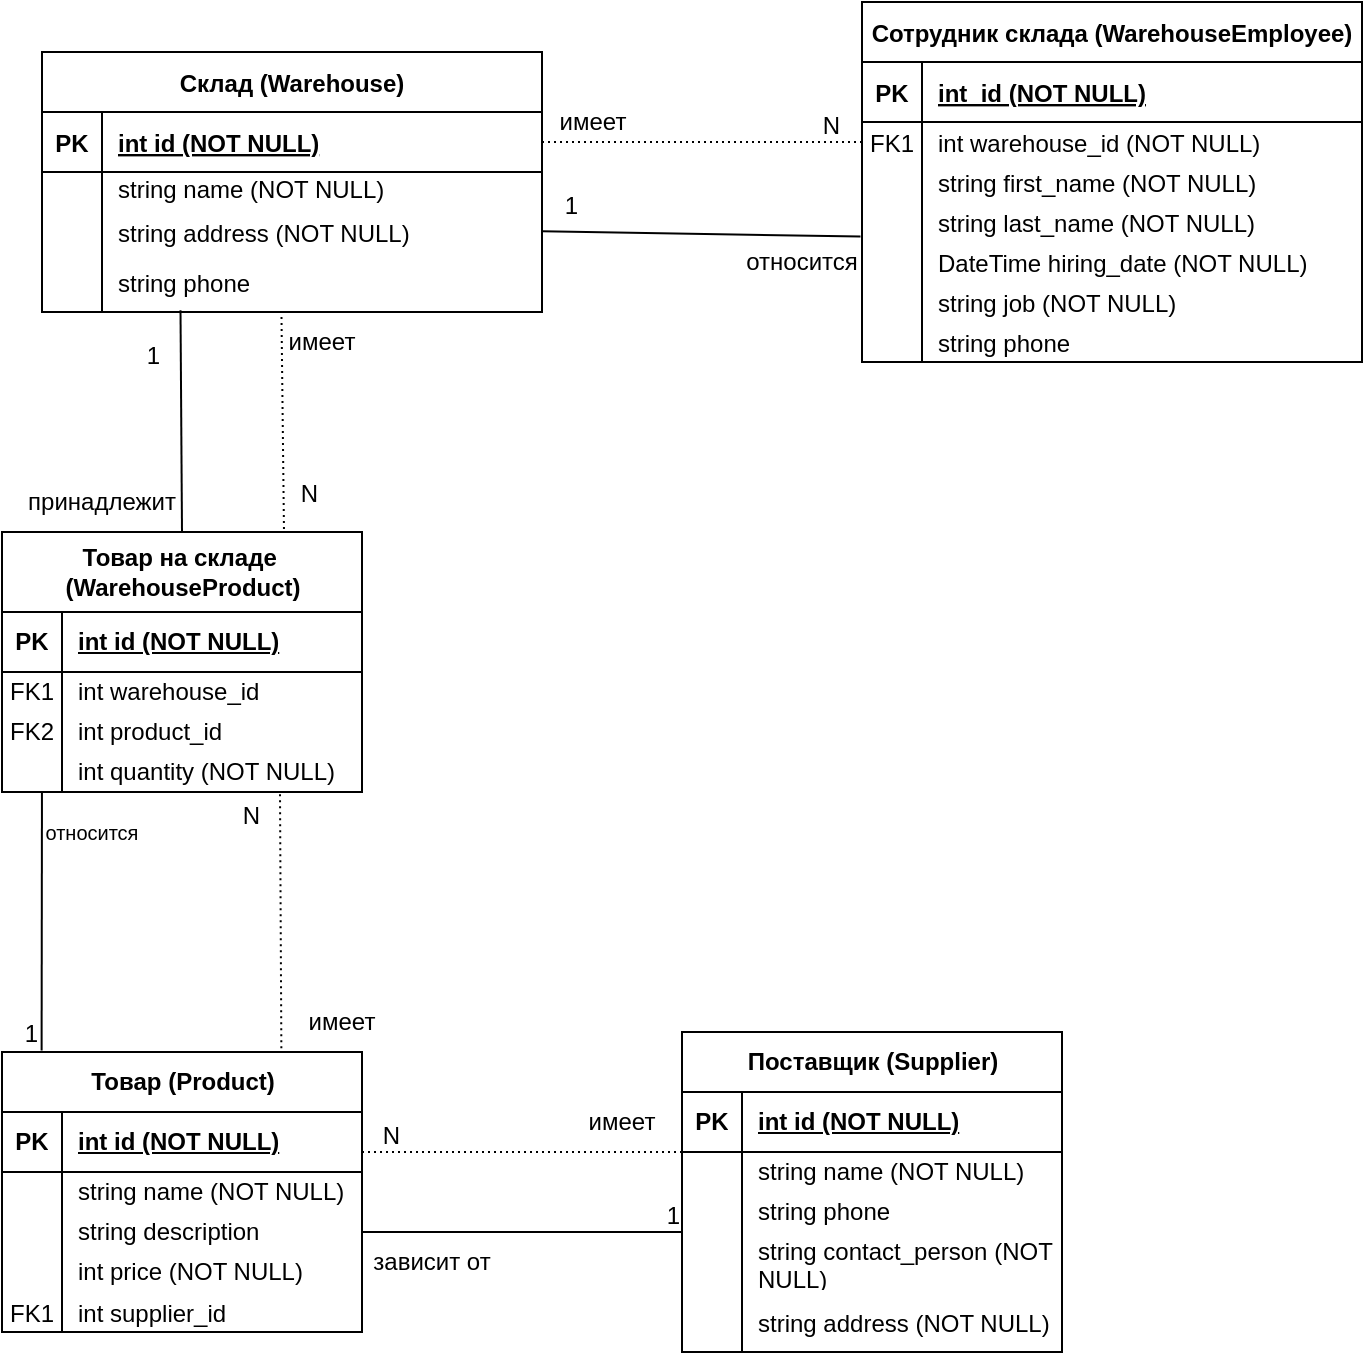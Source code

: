 <mxfile version="26.0.14">
  <diagram id="R2lEEEUBdFMjLlhIrx00" name="Page-1">
    <mxGraphModel dx="860" dy="371" grid="1" gridSize="10" guides="1" tooltips="1" connect="1" arrows="1" fold="1" page="1" pageScale="1" pageWidth="850" pageHeight="1100" math="0" shadow="0" extFonts="Permanent Marker^https://fonts.googleapis.com/css?family=Permanent+Marker">
      <root>
        <mxCell id="0" />
        <mxCell id="1" parent="0" />
        <mxCell id="C-vyLk0tnHw3VtMMgP7b-2" value="Сотрудник склада (WarehouseEmployee)" style="shape=table;startSize=30;container=1;collapsible=1;childLayout=tableLayout;fixedRows=1;rowLines=0;fontStyle=1;align=center;resizeLast=1;" parent="1" vertex="1">
          <mxGeometry x="450" y="65" width="250" height="180" as="geometry" />
        </mxCell>
        <mxCell id="C-vyLk0tnHw3VtMMgP7b-3" value="" style="shape=partialRectangle;collapsible=0;dropTarget=0;pointerEvents=0;fillColor=none;points=[[0,0.5],[1,0.5]];portConstraint=eastwest;top=0;left=0;right=0;bottom=1;" parent="C-vyLk0tnHw3VtMMgP7b-2" vertex="1">
          <mxGeometry y="30" width="250" height="30" as="geometry" />
        </mxCell>
        <mxCell id="C-vyLk0tnHw3VtMMgP7b-4" value="PK" style="shape=partialRectangle;overflow=hidden;connectable=0;fillColor=none;top=0;left=0;bottom=0;right=0;fontStyle=1;" parent="C-vyLk0tnHw3VtMMgP7b-3" vertex="1">
          <mxGeometry width="30" height="30" as="geometry">
            <mxRectangle width="30" height="30" as="alternateBounds" />
          </mxGeometry>
        </mxCell>
        <mxCell id="C-vyLk0tnHw3VtMMgP7b-5" value="int_id (NOT NULL)" style="shape=partialRectangle;overflow=hidden;connectable=0;fillColor=none;top=0;left=0;bottom=0;right=0;align=left;spacingLeft=6;fontStyle=5;" parent="C-vyLk0tnHw3VtMMgP7b-3" vertex="1">
          <mxGeometry x="30" width="220" height="30" as="geometry">
            <mxRectangle width="220" height="30" as="alternateBounds" />
          </mxGeometry>
        </mxCell>
        <mxCell id="C-vyLk0tnHw3VtMMgP7b-6" value="" style="shape=partialRectangle;collapsible=0;dropTarget=0;pointerEvents=0;fillColor=none;points=[[0,0.5],[1,0.5]];portConstraint=eastwest;top=0;left=0;right=0;bottom=0;" parent="C-vyLk0tnHw3VtMMgP7b-2" vertex="1">
          <mxGeometry y="60" width="250" height="20" as="geometry" />
        </mxCell>
        <mxCell id="C-vyLk0tnHw3VtMMgP7b-7" value="FK1" style="shape=partialRectangle;overflow=hidden;connectable=0;fillColor=none;top=0;left=0;bottom=0;right=0;" parent="C-vyLk0tnHw3VtMMgP7b-6" vertex="1">
          <mxGeometry width="30" height="20" as="geometry">
            <mxRectangle width="30" height="20" as="alternateBounds" />
          </mxGeometry>
        </mxCell>
        <mxCell id="C-vyLk0tnHw3VtMMgP7b-8" value="int warehouse_id (NOT NULL)" style="shape=partialRectangle;overflow=hidden;connectable=0;fillColor=none;top=0;left=0;bottom=0;right=0;align=left;spacingLeft=6;" parent="C-vyLk0tnHw3VtMMgP7b-6" vertex="1">
          <mxGeometry x="30" width="220" height="20" as="geometry">
            <mxRectangle width="220" height="20" as="alternateBounds" />
          </mxGeometry>
        </mxCell>
        <mxCell id="C-vyLk0tnHw3VtMMgP7b-9" value="" style="shape=partialRectangle;collapsible=0;dropTarget=0;pointerEvents=0;fillColor=none;points=[[0,0.5],[1,0.5]];portConstraint=eastwest;top=0;left=0;right=0;bottom=0;" parent="C-vyLk0tnHw3VtMMgP7b-2" vertex="1">
          <mxGeometry y="80" width="250" height="20" as="geometry" />
        </mxCell>
        <mxCell id="C-vyLk0tnHw3VtMMgP7b-10" value="" style="shape=partialRectangle;overflow=hidden;connectable=0;fillColor=none;top=0;left=0;bottom=0;right=0;" parent="C-vyLk0tnHw3VtMMgP7b-9" vertex="1">
          <mxGeometry width="30" height="20" as="geometry">
            <mxRectangle width="30" height="20" as="alternateBounds" />
          </mxGeometry>
        </mxCell>
        <mxCell id="C-vyLk0tnHw3VtMMgP7b-11" value="string first_name (NOT NULL)" style="shape=partialRectangle;overflow=hidden;connectable=0;fillColor=none;top=0;left=0;bottom=0;right=0;align=left;spacingLeft=6;" parent="C-vyLk0tnHw3VtMMgP7b-9" vertex="1">
          <mxGeometry x="30" width="220" height="20" as="geometry">
            <mxRectangle width="220" height="20" as="alternateBounds" />
          </mxGeometry>
        </mxCell>
        <mxCell id="84sl0Wat3IggCfJJUiUC-24" value="" style="shape=tableRow;horizontal=0;startSize=0;swimlaneHead=0;swimlaneBody=0;fillColor=none;collapsible=0;dropTarget=0;points=[[0,0.5],[1,0.5]];portConstraint=eastwest;top=0;left=0;right=0;bottom=0;" parent="C-vyLk0tnHw3VtMMgP7b-2" vertex="1">
          <mxGeometry y="100" width="250" height="20" as="geometry" />
        </mxCell>
        <mxCell id="84sl0Wat3IggCfJJUiUC-25" value="" style="shape=partialRectangle;connectable=0;fillColor=none;top=0;left=0;bottom=0;right=0;editable=1;overflow=hidden;" parent="84sl0Wat3IggCfJJUiUC-24" vertex="1">
          <mxGeometry width="30" height="20" as="geometry">
            <mxRectangle width="30" height="20" as="alternateBounds" />
          </mxGeometry>
        </mxCell>
        <mxCell id="84sl0Wat3IggCfJJUiUC-26" value="string last_name (NOT NULL)" style="shape=partialRectangle;connectable=0;fillColor=none;top=0;left=0;bottom=0;right=0;align=left;spacingLeft=6;overflow=hidden;" parent="84sl0Wat3IggCfJJUiUC-24" vertex="1">
          <mxGeometry x="30" width="220" height="20" as="geometry">
            <mxRectangle width="220" height="20" as="alternateBounds" />
          </mxGeometry>
        </mxCell>
        <mxCell id="84sl0Wat3IggCfJJUiUC-30" value="" style="shape=tableRow;horizontal=0;startSize=0;swimlaneHead=0;swimlaneBody=0;fillColor=none;collapsible=0;dropTarget=0;points=[[0,0.5],[1,0.5]];portConstraint=eastwest;top=0;left=0;right=0;bottom=0;" parent="C-vyLk0tnHw3VtMMgP7b-2" vertex="1">
          <mxGeometry y="120" width="250" height="20" as="geometry" />
        </mxCell>
        <mxCell id="84sl0Wat3IggCfJJUiUC-31" value="" style="shape=partialRectangle;connectable=0;fillColor=none;top=0;left=0;bottom=0;right=0;editable=1;overflow=hidden;" parent="84sl0Wat3IggCfJJUiUC-30" vertex="1">
          <mxGeometry width="30" height="20" as="geometry">
            <mxRectangle width="30" height="20" as="alternateBounds" />
          </mxGeometry>
        </mxCell>
        <mxCell id="84sl0Wat3IggCfJJUiUC-32" value="DateTime hiring_date (NOT NULL)" style="shape=partialRectangle;connectable=0;fillColor=none;top=0;left=0;bottom=0;right=0;align=left;spacingLeft=6;overflow=hidden;" parent="84sl0Wat3IggCfJJUiUC-30" vertex="1">
          <mxGeometry x="30" width="220" height="20" as="geometry">
            <mxRectangle width="220" height="20" as="alternateBounds" />
          </mxGeometry>
        </mxCell>
        <mxCell id="84sl0Wat3IggCfJJUiUC-34" value="" style="shape=tableRow;horizontal=0;startSize=0;swimlaneHead=0;swimlaneBody=0;fillColor=none;collapsible=0;dropTarget=0;points=[[0,0.5],[1,0.5]];portConstraint=eastwest;top=0;left=0;right=0;bottom=0;" parent="C-vyLk0tnHw3VtMMgP7b-2" vertex="1">
          <mxGeometry y="140" width="250" height="20" as="geometry" />
        </mxCell>
        <mxCell id="84sl0Wat3IggCfJJUiUC-35" value="" style="shape=partialRectangle;connectable=0;fillColor=none;top=0;left=0;bottom=0;right=0;editable=1;overflow=hidden;" parent="84sl0Wat3IggCfJJUiUC-34" vertex="1">
          <mxGeometry width="30" height="20" as="geometry">
            <mxRectangle width="30" height="20" as="alternateBounds" />
          </mxGeometry>
        </mxCell>
        <mxCell id="84sl0Wat3IggCfJJUiUC-36" value="string job (NOT NULL)" style="shape=partialRectangle;connectable=0;fillColor=none;top=0;left=0;bottom=0;right=0;align=left;spacingLeft=6;overflow=hidden;" parent="84sl0Wat3IggCfJJUiUC-34" vertex="1">
          <mxGeometry x="30" width="220" height="20" as="geometry">
            <mxRectangle width="220" height="20" as="alternateBounds" />
          </mxGeometry>
        </mxCell>
        <mxCell id="84sl0Wat3IggCfJJUiUC-38" value="" style="shape=tableRow;horizontal=0;startSize=0;swimlaneHead=0;swimlaneBody=0;fillColor=none;collapsible=0;dropTarget=0;points=[[0,0.5],[1,0.5]];portConstraint=eastwest;top=0;left=0;right=0;bottom=0;" parent="C-vyLk0tnHw3VtMMgP7b-2" vertex="1">
          <mxGeometry y="160" width="250" height="20" as="geometry" />
        </mxCell>
        <mxCell id="84sl0Wat3IggCfJJUiUC-39" value="" style="shape=partialRectangle;connectable=0;fillColor=none;top=0;left=0;bottom=0;right=0;editable=1;overflow=hidden;" parent="84sl0Wat3IggCfJJUiUC-38" vertex="1">
          <mxGeometry width="30" height="20" as="geometry">
            <mxRectangle width="30" height="20" as="alternateBounds" />
          </mxGeometry>
        </mxCell>
        <mxCell id="84sl0Wat3IggCfJJUiUC-40" value="string phone" style="shape=partialRectangle;connectable=0;fillColor=none;top=0;left=0;bottom=0;right=0;align=left;spacingLeft=6;overflow=hidden;" parent="84sl0Wat3IggCfJJUiUC-38" vertex="1">
          <mxGeometry x="30" width="220" height="20" as="geometry">
            <mxRectangle width="220" height="20" as="alternateBounds" />
          </mxGeometry>
        </mxCell>
        <mxCell id="C-vyLk0tnHw3VtMMgP7b-23" value="Склад (Warehouse)" style="shape=table;startSize=30;container=1;collapsible=1;childLayout=tableLayout;fixedRows=1;rowLines=0;fontStyle=1;align=center;resizeLast=1;" parent="1" vertex="1">
          <mxGeometry x="40" y="90" width="250" height="130" as="geometry" />
        </mxCell>
        <mxCell id="C-vyLk0tnHw3VtMMgP7b-24" value="" style="shape=partialRectangle;collapsible=0;dropTarget=0;pointerEvents=0;fillColor=none;points=[[0,0.5],[1,0.5]];portConstraint=eastwest;top=0;left=0;right=0;bottom=1;" parent="C-vyLk0tnHw3VtMMgP7b-23" vertex="1">
          <mxGeometry y="30" width="250" height="30" as="geometry" />
        </mxCell>
        <mxCell id="C-vyLk0tnHw3VtMMgP7b-25" value="PK" style="shape=partialRectangle;overflow=hidden;connectable=0;fillColor=none;top=0;left=0;bottom=0;right=0;fontStyle=1;" parent="C-vyLk0tnHw3VtMMgP7b-24" vertex="1">
          <mxGeometry width="30" height="30" as="geometry">
            <mxRectangle width="30" height="30" as="alternateBounds" />
          </mxGeometry>
        </mxCell>
        <mxCell id="C-vyLk0tnHw3VtMMgP7b-26" value="int id (NOT NULL)" style="shape=partialRectangle;overflow=hidden;connectable=0;fillColor=none;top=0;left=0;bottom=0;right=0;align=left;spacingLeft=6;fontStyle=5;" parent="C-vyLk0tnHw3VtMMgP7b-24" vertex="1">
          <mxGeometry x="30" width="220" height="30" as="geometry">
            <mxRectangle width="220" height="30" as="alternateBounds" />
          </mxGeometry>
        </mxCell>
        <mxCell id="C-vyLk0tnHw3VtMMgP7b-27" value="" style="shape=partialRectangle;collapsible=0;dropTarget=0;pointerEvents=0;fillColor=none;points=[[0,0.5],[1,0.5]];portConstraint=eastwest;top=0;left=0;right=0;bottom=0;" parent="C-vyLk0tnHw3VtMMgP7b-23" vertex="1">
          <mxGeometry y="60" width="250" height="20" as="geometry" />
        </mxCell>
        <mxCell id="C-vyLk0tnHw3VtMMgP7b-28" value="" style="shape=partialRectangle;overflow=hidden;connectable=0;fillColor=none;top=0;left=0;bottom=0;right=0;" parent="C-vyLk0tnHw3VtMMgP7b-27" vertex="1">
          <mxGeometry width="30" height="20" as="geometry">
            <mxRectangle width="30" height="20" as="alternateBounds" />
          </mxGeometry>
        </mxCell>
        <mxCell id="C-vyLk0tnHw3VtMMgP7b-29" value="string name (NOT NULL)&#xa;" style="shape=partialRectangle;overflow=hidden;connectable=0;fillColor=none;top=0;left=0;bottom=0;right=0;align=left;spacingLeft=6;" parent="C-vyLk0tnHw3VtMMgP7b-27" vertex="1">
          <mxGeometry x="30" width="220" height="20" as="geometry">
            <mxRectangle width="220" height="20" as="alternateBounds" />
          </mxGeometry>
        </mxCell>
        <mxCell id="84sl0Wat3IggCfJJUiUC-15" value="" style="shape=tableRow;horizontal=0;startSize=0;swimlaneHead=0;swimlaneBody=0;fillColor=none;collapsible=0;dropTarget=0;points=[[0,0.5],[1,0.5]];portConstraint=eastwest;top=0;left=0;right=0;bottom=0;" parent="C-vyLk0tnHw3VtMMgP7b-23" vertex="1">
          <mxGeometry y="80" width="250" height="20" as="geometry" />
        </mxCell>
        <mxCell id="84sl0Wat3IggCfJJUiUC-16" value="" style="shape=partialRectangle;connectable=0;fillColor=none;top=0;left=0;bottom=0;right=0;editable=1;overflow=hidden;" parent="84sl0Wat3IggCfJJUiUC-15" vertex="1">
          <mxGeometry width="30" height="20" as="geometry">
            <mxRectangle width="30" height="20" as="alternateBounds" />
          </mxGeometry>
        </mxCell>
        <mxCell id="84sl0Wat3IggCfJJUiUC-17" value="string address (NOT NULL)" style="shape=partialRectangle;connectable=0;fillColor=none;top=0;left=0;bottom=0;right=0;align=left;spacingLeft=6;overflow=hidden;" parent="84sl0Wat3IggCfJJUiUC-15" vertex="1">
          <mxGeometry x="30" width="220" height="20" as="geometry">
            <mxRectangle width="220" height="20" as="alternateBounds" />
          </mxGeometry>
        </mxCell>
        <mxCell id="84sl0Wat3IggCfJJUiUC-19" value="" style="shape=tableRow;horizontal=0;startSize=0;swimlaneHead=0;swimlaneBody=0;fillColor=none;collapsible=0;dropTarget=0;points=[[0,0.5],[1,0.5]];portConstraint=eastwest;top=0;left=0;right=0;bottom=0;" parent="C-vyLk0tnHw3VtMMgP7b-23" vertex="1">
          <mxGeometry y="100" width="250" height="30" as="geometry" />
        </mxCell>
        <mxCell id="84sl0Wat3IggCfJJUiUC-20" value="" style="shape=partialRectangle;connectable=0;fillColor=none;top=0;left=0;bottom=0;right=0;editable=1;overflow=hidden;" parent="84sl0Wat3IggCfJJUiUC-19" vertex="1">
          <mxGeometry width="30" height="30" as="geometry">
            <mxRectangle width="30" height="30" as="alternateBounds" />
          </mxGeometry>
        </mxCell>
        <mxCell id="84sl0Wat3IggCfJJUiUC-21" value="string phone" style="shape=partialRectangle;connectable=0;fillColor=none;top=0;left=0;bottom=0;right=0;align=left;spacingLeft=6;overflow=hidden;" parent="84sl0Wat3IggCfJJUiUC-19" vertex="1">
          <mxGeometry x="30" width="220" height="30" as="geometry">
            <mxRectangle width="220" height="30" as="alternateBounds" />
          </mxGeometry>
        </mxCell>
        <mxCell id="84sl0Wat3IggCfJJUiUC-41" value="" style="endArrow=none;html=1;rounded=0;dashed=1;dashPattern=1 2;entryX=0;entryY=0.5;entryDx=0;entryDy=0;exitX=1;exitY=0.5;exitDx=0;exitDy=0;" parent="1" source="C-vyLk0tnHw3VtMMgP7b-24" target="C-vyLk0tnHw3VtMMgP7b-6" edge="1">
          <mxGeometry relative="1" as="geometry">
            <mxPoint x="370" y="200" as="sourcePoint" />
            <mxPoint x="530" y="200" as="targetPoint" />
          </mxGeometry>
        </mxCell>
        <mxCell id="84sl0Wat3IggCfJJUiUC-42" value="N" style="resizable=0;html=1;whiteSpace=wrap;align=right;verticalAlign=bottom;" parent="84sl0Wat3IggCfJJUiUC-41" connectable="0" vertex="1">
          <mxGeometry x="1" relative="1" as="geometry">
            <mxPoint x="-10" as="offset" />
          </mxGeometry>
        </mxCell>
        <mxCell id="84sl0Wat3IggCfJJUiUC-43" value="имеет" style="text;html=1;align=center;verticalAlign=middle;resizable=0;points=[];autosize=1;strokeColor=none;fillColor=none;" parent="1" vertex="1">
          <mxGeometry x="285" y="110" width="60" height="30" as="geometry" />
        </mxCell>
        <mxCell id="84sl0Wat3IggCfJJUiUC-44" value="" style="endArrow=none;html=1;rounded=0;entryX=-0.003;entryY=0.865;entryDx=0;entryDy=0;entryPerimeter=0;" parent="1" target="84sl0Wat3IggCfJJUiUC-24" edge="1">
          <mxGeometry relative="1" as="geometry">
            <mxPoint x="290" y="179.62" as="sourcePoint" />
            <mxPoint x="450" y="179.62" as="targetPoint" />
          </mxGeometry>
        </mxCell>
        <mxCell id="84sl0Wat3IggCfJJUiUC-45" value="1" style="resizable=0;html=1;whiteSpace=wrap;align=right;verticalAlign=bottom;" parent="84sl0Wat3IggCfJJUiUC-44" connectable="0" vertex="1">
          <mxGeometry x="1" relative="1" as="geometry">
            <mxPoint x="-140" y="-7" as="offset" />
          </mxGeometry>
        </mxCell>
        <mxCell id="84sl0Wat3IggCfJJUiUC-50" value="относится" style="text;html=1;align=center;verticalAlign=middle;whiteSpace=wrap;rounded=0;" parent="1" vertex="1">
          <mxGeometry x="390" y="180" width="60" height="30" as="geometry" />
        </mxCell>
        <mxCell id="84sl0Wat3IggCfJJUiUC-51" value="Товар на складе&amp;nbsp;&lt;div&gt;(WarehouseProduct)&lt;/div&gt;" style="shape=table;startSize=40;container=1;collapsible=1;childLayout=tableLayout;fixedRows=1;rowLines=0;fontStyle=1;align=center;resizeLast=1;html=1;" parent="1" vertex="1">
          <mxGeometry x="20" y="330" width="180" height="130" as="geometry" />
        </mxCell>
        <mxCell id="84sl0Wat3IggCfJJUiUC-52" value="" style="shape=tableRow;horizontal=0;startSize=0;swimlaneHead=0;swimlaneBody=0;fillColor=none;collapsible=0;dropTarget=0;points=[[0,0.5],[1,0.5]];portConstraint=eastwest;top=0;left=0;right=0;bottom=1;" parent="84sl0Wat3IggCfJJUiUC-51" vertex="1">
          <mxGeometry y="40" width="180" height="30" as="geometry" />
        </mxCell>
        <mxCell id="84sl0Wat3IggCfJJUiUC-53" value="PK" style="shape=partialRectangle;connectable=0;fillColor=none;top=0;left=0;bottom=0;right=0;fontStyle=1;overflow=hidden;whiteSpace=wrap;html=1;" parent="84sl0Wat3IggCfJJUiUC-52" vertex="1">
          <mxGeometry width="30" height="30" as="geometry">
            <mxRectangle width="30" height="30" as="alternateBounds" />
          </mxGeometry>
        </mxCell>
        <mxCell id="84sl0Wat3IggCfJJUiUC-54" value="int id (NOT NULL)" style="shape=partialRectangle;connectable=0;fillColor=none;top=0;left=0;bottom=0;right=0;align=left;spacingLeft=6;fontStyle=5;overflow=hidden;whiteSpace=wrap;html=1;" parent="84sl0Wat3IggCfJJUiUC-52" vertex="1">
          <mxGeometry x="30" width="150" height="30" as="geometry">
            <mxRectangle width="150" height="30" as="alternateBounds" />
          </mxGeometry>
        </mxCell>
        <mxCell id="84sl0Wat3IggCfJJUiUC-55" value="" style="shape=tableRow;horizontal=0;startSize=0;swimlaneHead=0;swimlaneBody=0;fillColor=none;collapsible=0;dropTarget=0;points=[[0,0.5],[1,0.5]];portConstraint=eastwest;top=0;left=0;right=0;bottom=0;" parent="84sl0Wat3IggCfJJUiUC-51" vertex="1">
          <mxGeometry y="70" width="180" height="20" as="geometry" />
        </mxCell>
        <mxCell id="84sl0Wat3IggCfJJUiUC-56" value="FK1" style="shape=partialRectangle;connectable=0;fillColor=none;top=0;left=0;bottom=0;right=0;editable=1;overflow=hidden;whiteSpace=wrap;html=1;" parent="84sl0Wat3IggCfJJUiUC-55" vertex="1">
          <mxGeometry width="30" height="20" as="geometry">
            <mxRectangle width="30" height="20" as="alternateBounds" />
          </mxGeometry>
        </mxCell>
        <mxCell id="84sl0Wat3IggCfJJUiUC-57" value="int warehouse_id" style="shape=partialRectangle;connectable=0;fillColor=none;top=0;left=0;bottom=0;right=0;align=left;spacingLeft=6;overflow=hidden;whiteSpace=wrap;html=1;" parent="84sl0Wat3IggCfJJUiUC-55" vertex="1">
          <mxGeometry x="30" width="150" height="20" as="geometry">
            <mxRectangle width="150" height="20" as="alternateBounds" />
          </mxGeometry>
        </mxCell>
        <mxCell id="84sl0Wat3IggCfJJUiUC-58" value="" style="shape=tableRow;horizontal=0;startSize=0;swimlaneHead=0;swimlaneBody=0;fillColor=none;collapsible=0;dropTarget=0;points=[[0,0.5],[1,0.5]];portConstraint=eastwest;top=0;left=0;right=0;bottom=0;" parent="84sl0Wat3IggCfJJUiUC-51" vertex="1">
          <mxGeometry y="90" width="180" height="20" as="geometry" />
        </mxCell>
        <mxCell id="84sl0Wat3IggCfJJUiUC-59" value="FK2" style="shape=partialRectangle;connectable=0;fillColor=none;top=0;left=0;bottom=0;right=0;editable=1;overflow=hidden;whiteSpace=wrap;html=1;" parent="84sl0Wat3IggCfJJUiUC-58" vertex="1">
          <mxGeometry width="30" height="20" as="geometry">
            <mxRectangle width="30" height="20" as="alternateBounds" />
          </mxGeometry>
        </mxCell>
        <mxCell id="84sl0Wat3IggCfJJUiUC-60" value="int product_id" style="shape=partialRectangle;connectable=0;fillColor=none;top=0;left=0;bottom=0;right=0;align=left;spacingLeft=6;overflow=hidden;whiteSpace=wrap;html=1;" parent="84sl0Wat3IggCfJJUiUC-58" vertex="1">
          <mxGeometry x="30" width="150" height="20" as="geometry">
            <mxRectangle width="150" height="20" as="alternateBounds" />
          </mxGeometry>
        </mxCell>
        <mxCell id="84sl0Wat3IggCfJJUiUC-61" value="" style="shape=tableRow;horizontal=0;startSize=0;swimlaneHead=0;swimlaneBody=0;fillColor=none;collapsible=0;dropTarget=0;points=[[0,0.5],[1,0.5]];portConstraint=eastwest;top=0;left=0;right=0;bottom=0;" parent="84sl0Wat3IggCfJJUiUC-51" vertex="1">
          <mxGeometry y="110" width="180" height="20" as="geometry" />
        </mxCell>
        <mxCell id="84sl0Wat3IggCfJJUiUC-62" value="" style="shape=partialRectangle;connectable=0;fillColor=none;top=0;left=0;bottom=0;right=0;editable=1;overflow=hidden;whiteSpace=wrap;html=1;" parent="84sl0Wat3IggCfJJUiUC-61" vertex="1">
          <mxGeometry width="30" height="20" as="geometry">
            <mxRectangle width="30" height="20" as="alternateBounds" />
          </mxGeometry>
        </mxCell>
        <mxCell id="84sl0Wat3IggCfJJUiUC-63" value="int quantity (NOT NULL)" style="shape=partialRectangle;connectable=0;fillColor=none;top=0;left=0;bottom=0;right=0;align=left;spacingLeft=6;overflow=hidden;whiteSpace=wrap;html=1;" parent="84sl0Wat3IggCfJJUiUC-61" vertex="1">
          <mxGeometry x="30" width="150" height="20" as="geometry">
            <mxRectangle width="150" height="20" as="alternateBounds" />
          </mxGeometry>
        </mxCell>
        <mxCell id="84sl0Wat3IggCfJJUiUC-64" value="" style="endArrow=none;html=1;rounded=0;dashed=1;dashPattern=1 2;exitX=0.479;exitY=1.083;exitDx=0;exitDy=0;exitPerimeter=0;" parent="1" source="84sl0Wat3IggCfJJUiUC-19" edge="1">
          <mxGeometry relative="1" as="geometry">
            <mxPoint x="120" y="280" as="sourcePoint" />
            <mxPoint x="161" y="330" as="targetPoint" />
          </mxGeometry>
        </mxCell>
        <mxCell id="84sl0Wat3IggCfJJUiUC-65" value="N" style="resizable=0;html=1;whiteSpace=wrap;align=right;verticalAlign=bottom;" parent="84sl0Wat3IggCfJJUiUC-64" connectable="0" vertex="1">
          <mxGeometry x="1" relative="1" as="geometry">
            <mxPoint x="19" y="-10" as="offset" />
          </mxGeometry>
        </mxCell>
        <mxCell id="84sl0Wat3IggCfJJUiUC-66" value="имеет" style="text;html=1;align=center;verticalAlign=middle;whiteSpace=wrap;rounded=0;" parent="1" vertex="1">
          <mxGeometry x="150" y="220" width="60" height="30" as="geometry" />
        </mxCell>
        <mxCell id="84sl0Wat3IggCfJJUiUC-67" value="" style="endArrow=none;html=1;rounded=0;exitX=0.5;exitY=0;exitDx=0;exitDy=0;entryX=0.277;entryY=0.971;entryDx=0;entryDy=0;entryPerimeter=0;" parent="1" source="84sl0Wat3IggCfJJUiUC-51" target="84sl0Wat3IggCfJJUiUC-19" edge="1">
          <mxGeometry relative="1" as="geometry">
            <mxPoint x="50" y="290" as="sourcePoint" />
            <mxPoint x="150" y="260" as="targetPoint" />
          </mxGeometry>
        </mxCell>
        <mxCell id="84sl0Wat3IggCfJJUiUC-68" value="1" style="resizable=0;html=1;whiteSpace=wrap;align=right;verticalAlign=bottom;" parent="84sl0Wat3IggCfJJUiUC-67" connectable="0" vertex="1">
          <mxGeometry x="1" relative="1" as="geometry">
            <mxPoint x="-9" y="31" as="offset" />
          </mxGeometry>
        </mxCell>
        <mxCell id="84sl0Wat3IggCfJJUiUC-69" value="принадлежит" style="text;html=1;align=center;verticalAlign=middle;whiteSpace=wrap;rounded=0;" parent="1" vertex="1">
          <mxGeometry x="40" y="300" width="60" height="30" as="geometry" />
        </mxCell>
        <mxCell id="84sl0Wat3IggCfJJUiUC-70" value="Товар (Product)" style="shape=table;startSize=30;container=1;collapsible=1;childLayout=tableLayout;fixedRows=1;rowLines=0;fontStyle=1;align=center;resizeLast=1;html=1;" parent="1" vertex="1">
          <mxGeometry x="20" y="590" width="180" height="140" as="geometry" />
        </mxCell>
        <mxCell id="84sl0Wat3IggCfJJUiUC-71" value="" style="shape=tableRow;horizontal=0;startSize=0;swimlaneHead=0;swimlaneBody=0;fillColor=none;collapsible=0;dropTarget=0;points=[[0,0.5],[1,0.5]];portConstraint=eastwest;top=0;left=0;right=0;bottom=1;" parent="84sl0Wat3IggCfJJUiUC-70" vertex="1">
          <mxGeometry y="30" width="180" height="30" as="geometry" />
        </mxCell>
        <mxCell id="84sl0Wat3IggCfJJUiUC-72" value="PK" style="shape=partialRectangle;connectable=0;fillColor=none;top=0;left=0;bottom=0;right=0;fontStyle=1;overflow=hidden;whiteSpace=wrap;html=1;" parent="84sl0Wat3IggCfJJUiUC-71" vertex="1">
          <mxGeometry width="30" height="30" as="geometry">
            <mxRectangle width="30" height="30" as="alternateBounds" />
          </mxGeometry>
        </mxCell>
        <mxCell id="84sl0Wat3IggCfJJUiUC-73" value="int id (NOT NULL)" style="shape=partialRectangle;connectable=0;fillColor=none;top=0;left=0;bottom=0;right=0;align=left;spacingLeft=6;fontStyle=5;overflow=hidden;whiteSpace=wrap;html=1;" parent="84sl0Wat3IggCfJJUiUC-71" vertex="1">
          <mxGeometry x="30" width="150" height="30" as="geometry">
            <mxRectangle width="150" height="30" as="alternateBounds" />
          </mxGeometry>
        </mxCell>
        <mxCell id="84sl0Wat3IggCfJJUiUC-74" value="" style="shape=tableRow;horizontal=0;startSize=0;swimlaneHead=0;swimlaneBody=0;fillColor=none;collapsible=0;dropTarget=0;points=[[0,0.5],[1,0.5]];portConstraint=eastwest;top=0;left=0;right=0;bottom=0;" parent="84sl0Wat3IggCfJJUiUC-70" vertex="1">
          <mxGeometry y="60" width="180" height="20" as="geometry" />
        </mxCell>
        <mxCell id="84sl0Wat3IggCfJJUiUC-75" value="" style="shape=partialRectangle;connectable=0;fillColor=none;top=0;left=0;bottom=0;right=0;editable=1;overflow=hidden;whiteSpace=wrap;html=1;" parent="84sl0Wat3IggCfJJUiUC-74" vertex="1">
          <mxGeometry width="30" height="20" as="geometry">
            <mxRectangle width="30" height="20" as="alternateBounds" />
          </mxGeometry>
        </mxCell>
        <mxCell id="84sl0Wat3IggCfJJUiUC-76" value="string name (NOT NULL)" style="shape=partialRectangle;connectable=0;fillColor=none;top=0;left=0;bottom=0;right=0;align=left;spacingLeft=6;overflow=hidden;whiteSpace=wrap;html=1;" parent="84sl0Wat3IggCfJJUiUC-74" vertex="1">
          <mxGeometry x="30" width="150" height="20" as="geometry">
            <mxRectangle width="150" height="20" as="alternateBounds" />
          </mxGeometry>
        </mxCell>
        <mxCell id="84sl0Wat3IggCfJJUiUC-77" value="" style="shape=tableRow;horizontal=0;startSize=0;swimlaneHead=0;swimlaneBody=0;fillColor=none;collapsible=0;dropTarget=0;points=[[0,0.5],[1,0.5]];portConstraint=eastwest;top=0;left=0;right=0;bottom=0;" parent="84sl0Wat3IggCfJJUiUC-70" vertex="1">
          <mxGeometry y="80" width="180" height="20" as="geometry" />
        </mxCell>
        <mxCell id="84sl0Wat3IggCfJJUiUC-78" value="" style="shape=partialRectangle;connectable=0;fillColor=none;top=0;left=0;bottom=0;right=0;editable=1;overflow=hidden;whiteSpace=wrap;html=1;" parent="84sl0Wat3IggCfJJUiUC-77" vertex="1">
          <mxGeometry width="30" height="20" as="geometry">
            <mxRectangle width="30" height="20" as="alternateBounds" />
          </mxGeometry>
        </mxCell>
        <mxCell id="84sl0Wat3IggCfJJUiUC-79" value="string description" style="shape=partialRectangle;connectable=0;fillColor=none;top=0;left=0;bottom=0;right=0;align=left;spacingLeft=6;overflow=hidden;whiteSpace=wrap;html=1;" parent="84sl0Wat3IggCfJJUiUC-77" vertex="1">
          <mxGeometry x="30" width="150" height="20" as="geometry">
            <mxRectangle width="150" height="20" as="alternateBounds" />
          </mxGeometry>
        </mxCell>
        <mxCell id="84sl0Wat3IggCfJJUiUC-80" value="" style="shape=tableRow;horizontal=0;startSize=0;swimlaneHead=0;swimlaneBody=0;fillColor=none;collapsible=0;dropTarget=0;points=[[0,0.5],[1,0.5]];portConstraint=eastwest;top=0;left=0;right=0;bottom=0;" parent="84sl0Wat3IggCfJJUiUC-70" vertex="1">
          <mxGeometry y="100" width="180" height="20" as="geometry" />
        </mxCell>
        <mxCell id="84sl0Wat3IggCfJJUiUC-81" value="" style="shape=partialRectangle;connectable=0;fillColor=none;top=0;left=0;bottom=0;right=0;editable=1;overflow=hidden;whiteSpace=wrap;html=1;" parent="84sl0Wat3IggCfJJUiUC-80" vertex="1">
          <mxGeometry width="30" height="20" as="geometry">
            <mxRectangle width="30" height="20" as="alternateBounds" />
          </mxGeometry>
        </mxCell>
        <mxCell id="84sl0Wat3IggCfJJUiUC-82" value="int price (NOT NULL)" style="shape=partialRectangle;connectable=0;fillColor=none;top=0;left=0;bottom=0;right=0;align=left;spacingLeft=6;overflow=hidden;whiteSpace=wrap;html=1;" parent="84sl0Wat3IggCfJJUiUC-80" vertex="1">
          <mxGeometry x="30" width="150" height="20" as="geometry">
            <mxRectangle width="150" height="20" as="alternateBounds" />
          </mxGeometry>
        </mxCell>
        <mxCell id="84sl0Wat3IggCfJJUiUC-84" value="" style="shape=tableRow;horizontal=0;startSize=0;swimlaneHead=0;swimlaneBody=0;fillColor=none;collapsible=0;dropTarget=0;points=[[0,0.5],[1,0.5]];portConstraint=eastwest;top=0;left=0;right=0;bottom=0;" parent="84sl0Wat3IggCfJJUiUC-70" vertex="1">
          <mxGeometry y="120" width="180" height="20" as="geometry" />
        </mxCell>
        <mxCell id="84sl0Wat3IggCfJJUiUC-85" value="FK1" style="shape=partialRectangle;connectable=0;fillColor=none;top=0;left=0;bottom=0;right=0;editable=1;overflow=hidden;" parent="84sl0Wat3IggCfJJUiUC-84" vertex="1">
          <mxGeometry width="30" height="20" as="geometry">
            <mxRectangle width="30" height="20" as="alternateBounds" />
          </mxGeometry>
        </mxCell>
        <mxCell id="84sl0Wat3IggCfJJUiUC-86" value="int supplier_id" style="shape=partialRectangle;connectable=0;fillColor=none;top=0;left=0;bottom=0;right=0;align=left;spacingLeft=6;overflow=hidden;" parent="84sl0Wat3IggCfJJUiUC-84" vertex="1">
          <mxGeometry x="30" width="150" height="20" as="geometry">
            <mxRectangle width="150" height="20" as="alternateBounds" />
          </mxGeometry>
        </mxCell>
        <mxCell id="84sl0Wat3IggCfJJUiUC-87" value="" style="endArrow=none;html=1;rounded=0;dashed=1;dashPattern=1 2;exitX=0.776;exitY=-0.013;exitDx=0;exitDy=0;exitPerimeter=0;" parent="1" source="84sl0Wat3IggCfJJUiUC-70" edge="1">
          <mxGeometry relative="1" as="geometry">
            <mxPoint x="30" y="540" as="sourcePoint" />
            <mxPoint x="159" y="460" as="targetPoint" />
          </mxGeometry>
        </mxCell>
        <mxCell id="84sl0Wat3IggCfJJUiUC-88" value="N" style="resizable=0;html=1;whiteSpace=wrap;align=right;verticalAlign=bottom;" parent="84sl0Wat3IggCfJJUiUC-87" connectable="0" vertex="1">
          <mxGeometry x="1" relative="1" as="geometry">
            <mxPoint x="-9" y="20" as="offset" />
          </mxGeometry>
        </mxCell>
        <mxCell id="84sl0Wat3IggCfJJUiUC-89" value="имеет" style="text;html=1;align=center;verticalAlign=middle;whiteSpace=wrap;rounded=0;" parent="1" vertex="1">
          <mxGeometry x="160" y="560" width="60" height="30" as="geometry" />
        </mxCell>
        <mxCell id="84sl0Wat3IggCfJJUiUC-90" value="" style="endArrow=none;html=1;rounded=0;exitX=0.111;exitY=0.982;exitDx=0;exitDy=0;exitPerimeter=0;entryX=0.11;entryY=-0.005;entryDx=0;entryDy=0;entryPerimeter=0;" parent="1" source="84sl0Wat3IggCfJJUiUC-61" target="84sl0Wat3IggCfJJUiUC-70" edge="1">
          <mxGeometry relative="1" as="geometry">
            <mxPoint x="-20" y="580" as="sourcePoint" />
            <mxPoint x="140" y="580" as="targetPoint" />
          </mxGeometry>
        </mxCell>
        <mxCell id="84sl0Wat3IggCfJJUiUC-91" value="1" style="resizable=0;html=1;whiteSpace=wrap;align=right;verticalAlign=bottom;" parent="84sl0Wat3IggCfJJUiUC-90" connectable="0" vertex="1">
          <mxGeometry x="1" relative="1" as="geometry" />
        </mxCell>
        <mxCell id="84sl0Wat3IggCfJJUiUC-92" value="&lt;font style=&quot;font-size: 10px;&quot;&gt;относится&lt;/font&gt;" style="text;html=1;align=center;verticalAlign=middle;whiteSpace=wrap;rounded=0;" parent="1" vertex="1">
          <mxGeometry x="40" y="470" width="50" height="20" as="geometry" />
        </mxCell>
        <mxCell id="84sl0Wat3IggCfJJUiUC-93" value="Поставщик (Supplier)" style="shape=table;startSize=30;container=1;collapsible=1;childLayout=tableLayout;fixedRows=1;rowLines=0;fontStyle=1;align=center;resizeLast=1;html=1;" parent="1" vertex="1">
          <mxGeometry x="360" y="580" width="190" height="160" as="geometry" />
        </mxCell>
        <mxCell id="84sl0Wat3IggCfJJUiUC-94" value="" style="shape=tableRow;horizontal=0;startSize=0;swimlaneHead=0;swimlaneBody=0;fillColor=none;collapsible=0;dropTarget=0;points=[[0,0.5],[1,0.5]];portConstraint=eastwest;top=0;left=0;right=0;bottom=1;" parent="84sl0Wat3IggCfJJUiUC-93" vertex="1">
          <mxGeometry y="30" width="190" height="30" as="geometry" />
        </mxCell>
        <mxCell id="84sl0Wat3IggCfJJUiUC-95" value="PK" style="shape=partialRectangle;connectable=0;fillColor=none;top=0;left=0;bottom=0;right=0;fontStyle=1;overflow=hidden;whiteSpace=wrap;html=1;" parent="84sl0Wat3IggCfJJUiUC-94" vertex="1">
          <mxGeometry width="30" height="30" as="geometry">
            <mxRectangle width="30" height="30" as="alternateBounds" />
          </mxGeometry>
        </mxCell>
        <mxCell id="84sl0Wat3IggCfJJUiUC-96" value="int id&amp;nbsp;(NOT NULL)" style="shape=partialRectangle;connectable=0;fillColor=none;top=0;left=0;bottom=0;right=0;align=left;spacingLeft=6;fontStyle=5;overflow=hidden;whiteSpace=wrap;html=1;" parent="84sl0Wat3IggCfJJUiUC-94" vertex="1">
          <mxGeometry x="30" width="160" height="30" as="geometry">
            <mxRectangle width="160" height="30" as="alternateBounds" />
          </mxGeometry>
        </mxCell>
        <mxCell id="84sl0Wat3IggCfJJUiUC-97" value="" style="shape=tableRow;horizontal=0;startSize=0;swimlaneHead=0;swimlaneBody=0;fillColor=none;collapsible=0;dropTarget=0;points=[[0,0.5],[1,0.5]];portConstraint=eastwest;top=0;left=0;right=0;bottom=0;" parent="84sl0Wat3IggCfJJUiUC-93" vertex="1">
          <mxGeometry y="60" width="190" height="20" as="geometry" />
        </mxCell>
        <mxCell id="84sl0Wat3IggCfJJUiUC-98" value="" style="shape=partialRectangle;connectable=0;fillColor=none;top=0;left=0;bottom=0;right=0;editable=1;overflow=hidden;whiteSpace=wrap;html=1;" parent="84sl0Wat3IggCfJJUiUC-97" vertex="1">
          <mxGeometry width="30" height="20" as="geometry">
            <mxRectangle width="30" height="20" as="alternateBounds" />
          </mxGeometry>
        </mxCell>
        <mxCell id="84sl0Wat3IggCfJJUiUC-99" value="string name (NOT NULL)" style="shape=partialRectangle;connectable=0;fillColor=none;top=0;left=0;bottom=0;right=0;align=left;spacingLeft=6;overflow=hidden;whiteSpace=wrap;html=1;" parent="84sl0Wat3IggCfJJUiUC-97" vertex="1">
          <mxGeometry x="30" width="160" height="20" as="geometry">
            <mxRectangle width="160" height="20" as="alternateBounds" />
          </mxGeometry>
        </mxCell>
        <mxCell id="84sl0Wat3IggCfJJUiUC-100" value="" style="shape=tableRow;horizontal=0;startSize=0;swimlaneHead=0;swimlaneBody=0;fillColor=none;collapsible=0;dropTarget=0;points=[[0,0.5],[1,0.5]];portConstraint=eastwest;top=0;left=0;right=0;bottom=0;" parent="84sl0Wat3IggCfJJUiUC-93" vertex="1">
          <mxGeometry y="80" width="190" height="20" as="geometry" />
        </mxCell>
        <mxCell id="84sl0Wat3IggCfJJUiUC-101" value="" style="shape=partialRectangle;connectable=0;fillColor=none;top=0;left=0;bottom=0;right=0;editable=1;overflow=hidden;whiteSpace=wrap;html=1;" parent="84sl0Wat3IggCfJJUiUC-100" vertex="1">
          <mxGeometry width="30" height="20" as="geometry">
            <mxRectangle width="30" height="20" as="alternateBounds" />
          </mxGeometry>
        </mxCell>
        <mxCell id="84sl0Wat3IggCfJJUiUC-102" value="string phone" style="shape=partialRectangle;connectable=0;fillColor=none;top=0;left=0;bottom=0;right=0;align=left;spacingLeft=6;overflow=hidden;whiteSpace=wrap;html=1;" parent="84sl0Wat3IggCfJJUiUC-100" vertex="1">
          <mxGeometry x="30" width="160" height="20" as="geometry">
            <mxRectangle width="160" height="20" as="alternateBounds" />
          </mxGeometry>
        </mxCell>
        <mxCell id="84sl0Wat3IggCfJJUiUC-103" value="" style="shape=tableRow;horizontal=0;startSize=0;swimlaneHead=0;swimlaneBody=0;fillColor=none;collapsible=0;dropTarget=0;points=[[0,0.5],[1,0.5]];portConstraint=eastwest;top=0;left=0;right=0;bottom=0;" parent="84sl0Wat3IggCfJJUiUC-93" vertex="1">
          <mxGeometry y="100" width="190" height="30" as="geometry" />
        </mxCell>
        <mxCell id="84sl0Wat3IggCfJJUiUC-104" value="" style="shape=partialRectangle;connectable=0;fillColor=none;top=0;left=0;bottom=0;right=0;editable=1;overflow=hidden;whiteSpace=wrap;html=1;" parent="84sl0Wat3IggCfJJUiUC-103" vertex="1">
          <mxGeometry width="30" height="30" as="geometry">
            <mxRectangle width="30" height="30" as="alternateBounds" />
          </mxGeometry>
        </mxCell>
        <mxCell id="84sl0Wat3IggCfJJUiUC-105" value="string contact_person (NOT NULL)" style="shape=partialRectangle;connectable=0;fillColor=none;top=0;left=0;bottom=0;right=0;align=left;spacingLeft=6;overflow=hidden;whiteSpace=wrap;html=1;" parent="84sl0Wat3IggCfJJUiUC-103" vertex="1">
          <mxGeometry x="30" width="160" height="30" as="geometry">
            <mxRectangle width="160" height="30" as="alternateBounds" />
          </mxGeometry>
        </mxCell>
        <mxCell id="84sl0Wat3IggCfJJUiUC-107" value="" style="shape=tableRow;horizontal=0;startSize=0;swimlaneHead=0;swimlaneBody=0;fillColor=none;collapsible=0;dropTarget=0;points=[[0,0.5],[1,0.5]];portConstraint=eastwest;top=0;left=0;right=0;bottom=0;" parent="84sl0Wat3IggCfJJUiUC-93" vertex="1">
          <mxGeometry y="130" width="190" height="30" as="geometry" />
        </mxCell>
        <mxCell id="84sl0Wat3IggCfJJUiUC-108" value="" style="shape=partialRectangle;connectable=0;fillColor=none;top=0;left=0;bottom=0;right=0;editable=1;overflow=hidden;" parent="84sl0Wat3IggCfJJUiUC-107" vertex="1">
          <mxGeometry width="30" height="30" as="geometry">
            <mxRectangle width="30" height="30" as="alternateBounds" />
          </mxGeometry>
        </mxCell>
        <mxCell id="84sl0Wat3IggCfJJUiUC-109" value="string address (NOT NULL)" style="shape=partialRectangle;connectable=0;fillColor=none;top=0;left=0;bottom=0;right=0;align=left;spacingLeft=6;overflow=hidden;" parent="84sl0Wat3IggCfJJUiUC-107" vertex="1">
          <mxGeometry x="30" width="160" height="30" as="geometry">
            <mxRectangle width="160" height="30" as="alternateBounds" />
          </mxGeometry>
        </mxCell>
        <mxCell id="84sl0Wat3IggCfJJUiUC-110" value="" style="endArrow=none;html=1;rounded=0;dashed=1;dashPattern=1 2;" parent="1" edge="1">
          <mxGeometry relative="1" as="geometry">
            <mxPoint x="200" y="640" as="sourcePoint" />
            <mxPoint x="360" y="640" as="targetPoint" />
          </mxGeometry>
        </mxCell>
        <mxCell id="84sl0Wat3IggCfJJUiUC-111" value="N" style="resizable=0;html=1;whiteSpace=wrap;align=right;verticalAlign=bottom;" parent="84sl0Wat3IggCfJJUiUC-110" connectable="0" vertex="1">
          <mxGeometry x="1" relative="1" as="geometry">
            <mxPoint x="-140" as="offset" />
          </mxGeometry>
        </mxCell>
        <mxCell id="84sl0Wat3IggCfJJUiUC-112" value="имеет" style="text;html=1;align=center;verticalAlign=middle;whiteSpace=wrap;rounded=0;" parent="1" vertex="1">
          <mxGeometry x="300" y="610" width="60" height="30" as="geometry" />
        </mxCell>
        <mxCell id="84sl0Wat3IggCfJJUiUC-113" value="" style="endArrow=none;html=1;rounded=0;" parent="1" edge="1">
          <mxGeometry relative="1" as="geometry">
            <mxPoint x="200" y="680" as="sourcePoint" />
            <mxPoint x="360" y="680" as="targetPoint" />
          </mxGeometry>
        </mxCell>
        <mxCell id="84sl0Wat3IggCfJJUiUC-114" value="1" style="resizable=0;html=1;whiteSpace=wrap;align=right;verticalAlign=bottom;" parent="84sl0Wat3IggCfJJUiUC-113" connectable="0" vertex="1">
          <mxGeometry x="1" relative="1" as="geometry" />
        </mxCell>
        <mxCell id="84sl0Wat3IggCfJJUiUC-115" value="зависит от" style="text;html=1;align=center;verticalAlign=middle;whiteSpace=wrap;rounded=0;" parent="1" vertex="1">
          <mxGeometry x="200" y="680" width="70" height="30" as="geometry" />
        </mxCell>
      </root>
    </mxGraphModel>
  </diagram>
</mxfile>
